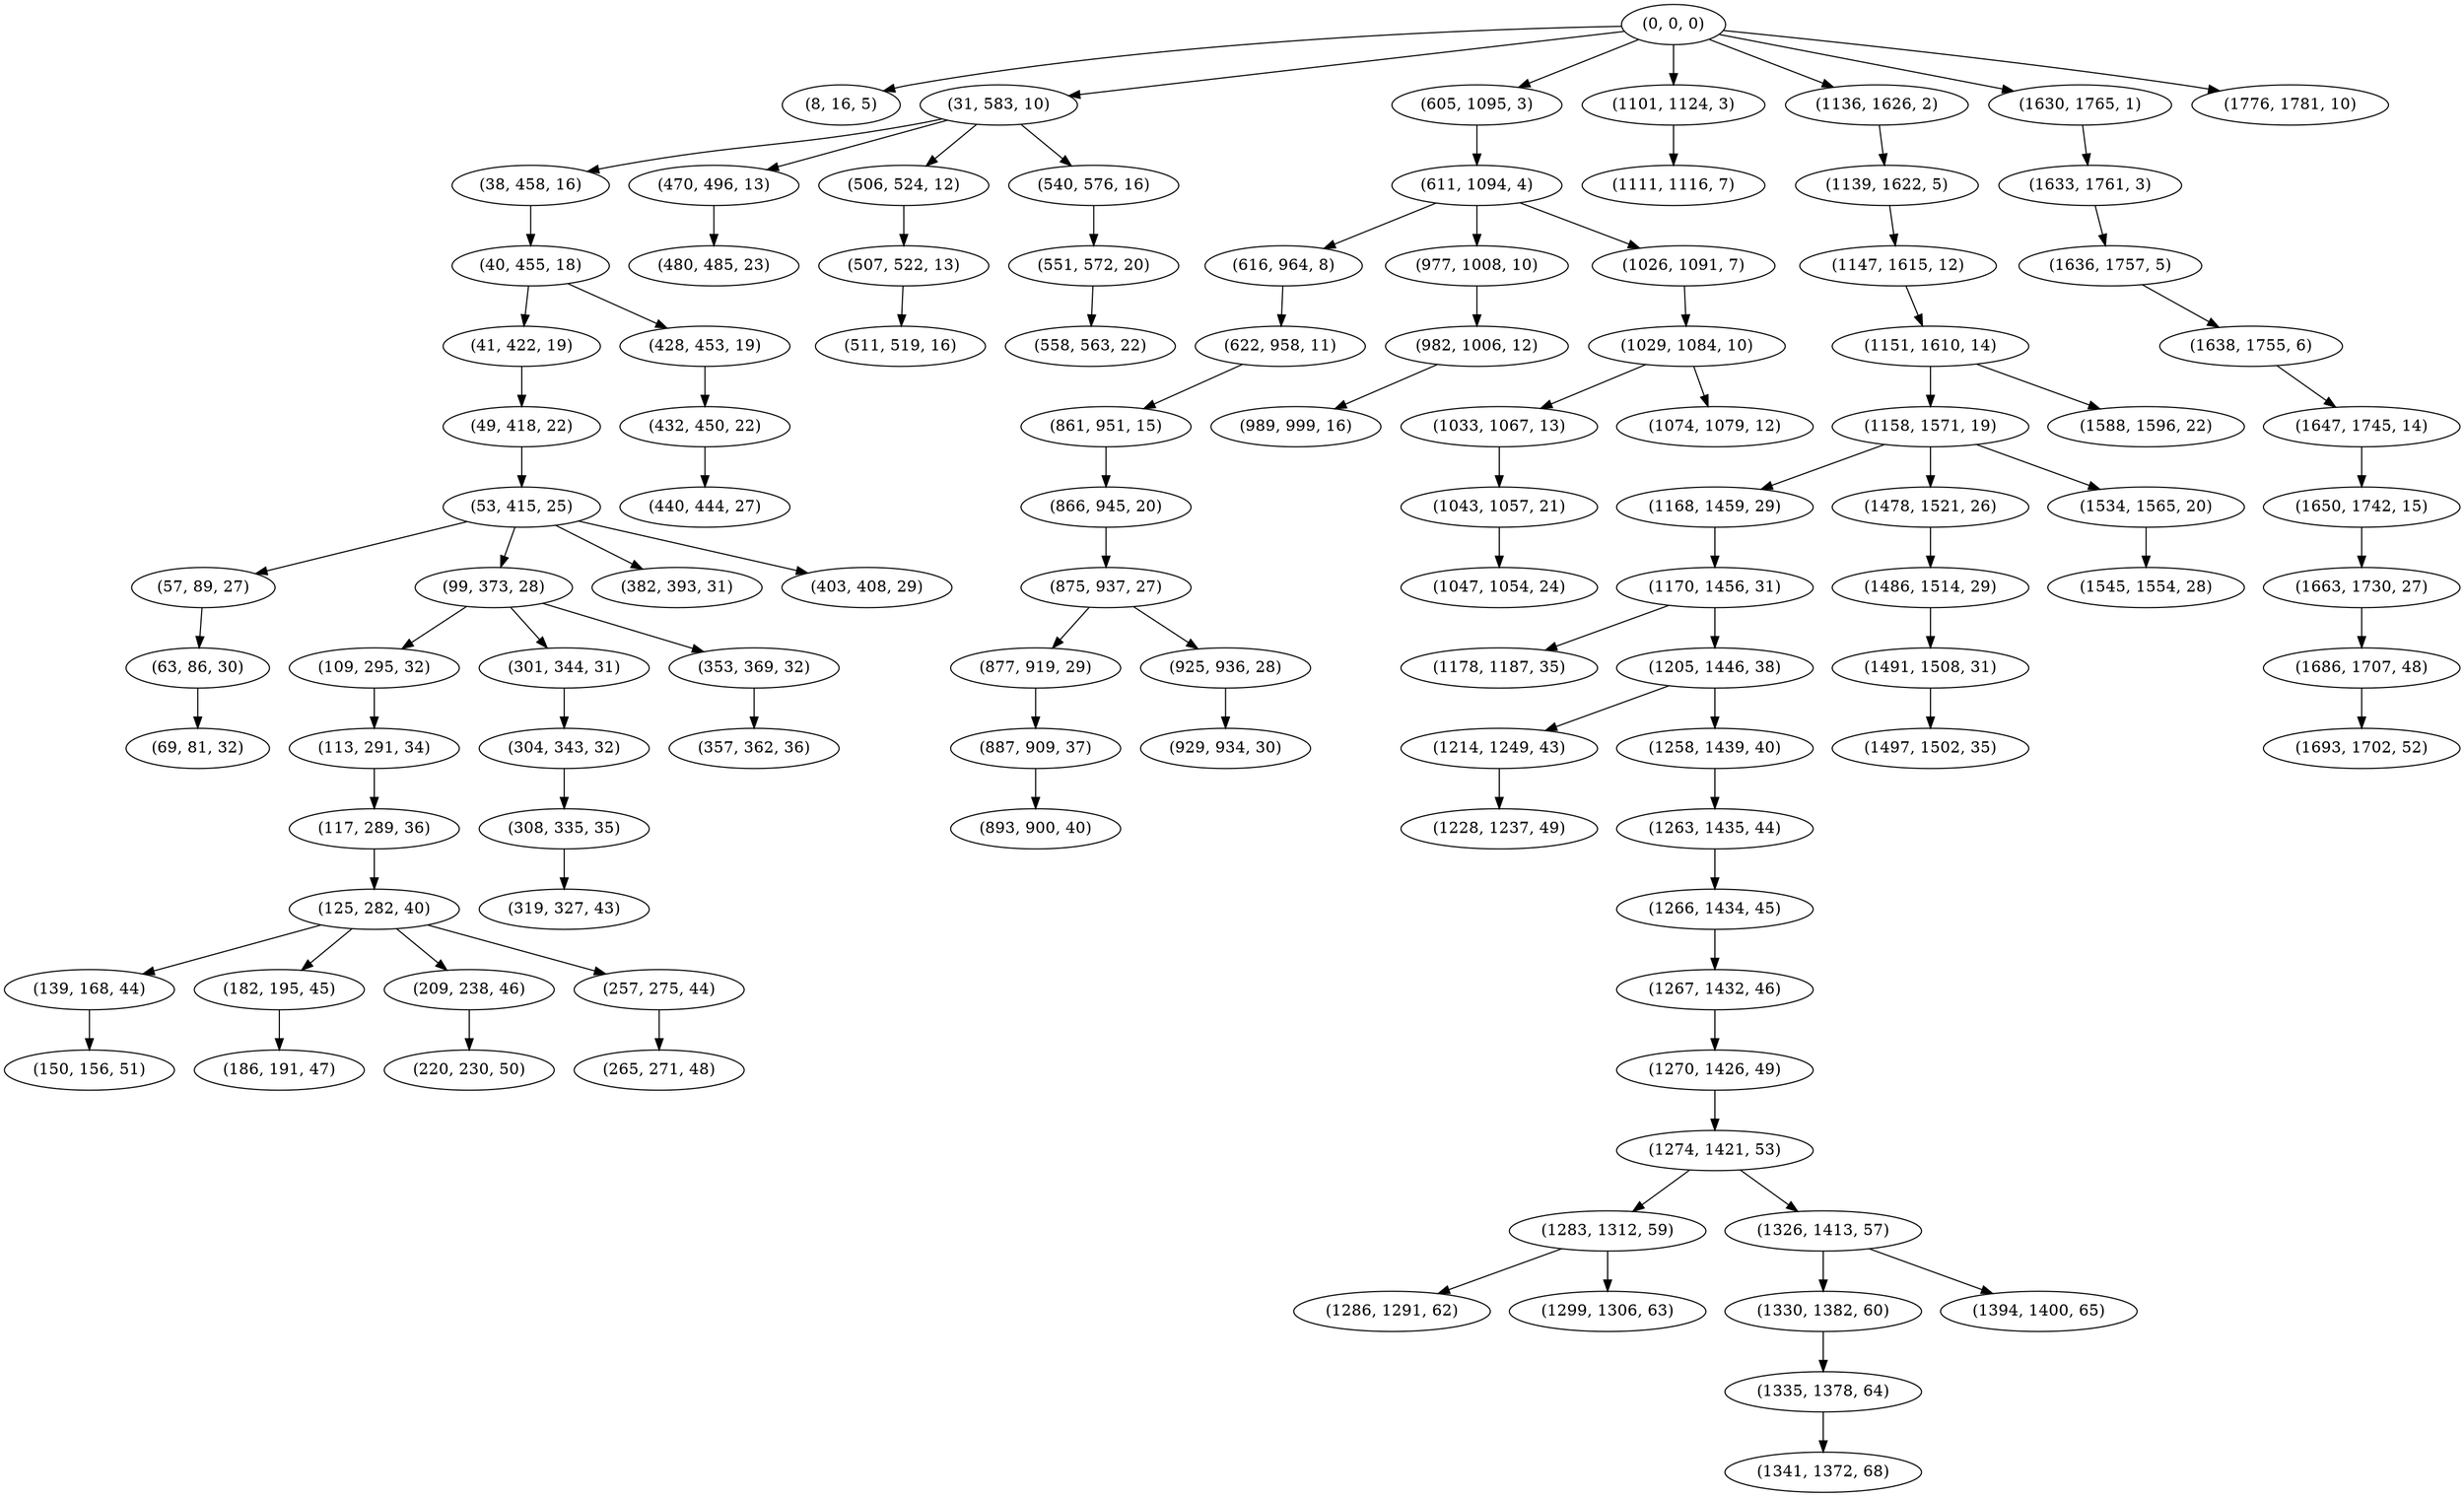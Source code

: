digraph tree {
    "(0, 0, 0)";
    "(8, 16, 5)";
    "(31, 583, 10)";
    "(38, 458, 16)";
    "(40, 455, 18)";
    "(41, 422, 19)";
    "(49, 418, 22)";
    "(53, 415, 25)";
    "(57, 89, 27)";
    "(63, 86, 30)";
    "(69, 81, 32)";
    "(99, 373, 28)";
    "(109, 295, 32)";
    "(113, 291, 34)";
    "(117, 289, 36)";
    "(125, 282, 40)";
    "(139, 168, 44)";
    "(150, 156, 51)";
    "(182, 195, 45)";
    "(186, 191, 47)";
    "(209, 238, 46)";
    "(220, 230, 50)";
    "(257, 275, 44)";
    "(265, 271, 48)";
    "(301, 344, 31)";
    "(304, 343, 32)";
    "(308, 335, 35)";
    "(319, 327, 43)";
    "(353, 369, 32)";
    "(357, 362, 36)";
    "(382, 393, 31)";
    "(403, 408, 29)";
    "(428, 453, 19)";
    "(432, 450, 22)";
    "(440, 444, 27)";
    "(470, 496, 13)";
    "(480, 485, 23)";
    "(506, 524, 12)";
    "(507, 522, 13)";
    "(511, 519, 16)";
    "(540, 576, 16)";
    "(551, 572, 20)";
    "(558, 563, 22)";
    "(605, 1095, 3)";
    "(611, 1094, 4)";
    "(616, 964, 8)";
    "(622, 958, 11)";
    "(861, 951, 15)";
    "(866, 945, 20)";
    "(875, 937, 27)";
    "(877, 919, 29)";
    "(887, 909, 37)";
    "(893, 900, 40)";
    "(925, 936, 28)";
    "(929, 934, 30)";
    "(977, 1008, 10)";
    "(982, 1006, 12)";
    "(989, 999, 16)";
    "(1026, 1091, 7)";
    "(1029, 1084, 10)";
    "(1033, 1067, 13)";
    "(1043, 1057, 21)";
    "(1047, 1054, 24)";
    "(1074, 1079, 12)";
    "(1101, 1124, 3)";
    "(1111, 1116, 7)";
    "(1136, 1626, 2)";
    "(1139, 1622, 5)";
    "(1147, 1615, 12)";
    "(1151, 1610, 14)";
    "(1158, 1571, 19)";
    "(1168, 1459, 29)";
    "(1170, 1456, 31)";
    "(1178, 1187, 35)";
    "(1205, 1446, 38)";
    "(1214, 1249, 43)";
    "(1228, 1237, 49)";
    "(1258, 1439, 40)";
    "(1263, 1435, 44)";
    "(1266, 1434, 45)";
    "(1267, 1432, 46)";
    "(1270, 1426, 49)";
    "(1274, 1421, 53)";
    "(1283, 1312, 59)";
    "(1286, 1291, 62)";
    "(1299, 1306, 63)";
    "(1326, 1413, 57)";
    "(1330, 1382, 60)";
    "(1335, 1378, 64)";
    "(1341, 1372, 68)";
    "(1394, 1400, 65)";
    "(1478, 1521, 26)";
    "(1486, 1514, 29)";
    "(1491, 1508, 31)";
    "(1497, 1502, 35)";
    "(1534, 1565, 20)";
    "(1545, 1554, 28)";
    "(1588, 1596, 22)";
    "(1630, 1765, 1)";
    "(1633, 1761, 3)";
    "(1636, 1757, 5)";
    "(1638, 1755, 6)";
    "(1647, 1745, 14)";
    "(1650, 1742, 15)";
    "(1663, 1730, 27)";
    "(1686, 1707, 48)";
    "(1693, 1702, 52)";
    "(1776, 1781, 10)";
    "(0, 0, 0)" -> "(8, 16, 5)";
    "(0, 0, 0)" -> "(31, 583, 10)";
    "(0, 0, 0)" -> "(605, 1095, 3)";
    "(0, 0, 0)" -> "(1101, 1124, 3)";
    "(0, 0, 0)" -> "(1136, 1626, 2)";
    "(0, 0, 0)" -> "(1630, 1765, 1)";
    "(0, 0, 0)" -> "(1776, 1781, 10)";
    "(31, 583, 10)" -> "(38, 458, 16)";
    "(31, 583, 10)" -> "(470, 496, 13)";
    "(31, 583, 10)" -> "(506, 524, 12)";
    "(31, 583, 10)" -> "(540, 576, 16)";
    "(38, 458, 16)" -> "(40, 455, 18)";
    "(40, 455, 18)" -> "(41, 422, 19)";
    "(40, 455, 18)" -> "(428, 453, 19)";
    "(41, 422, 19)" -> "(49, 418, 22)";
    "(49, 418, 22)" -> "(53, 415, 25)";
    "(53, 415, 25)" -> "(57, 89, 27)";
    "(53, 415, 25)" -> "(99, 373, 28)";
    "(53, 415, 25)" -> "(382, 393, 31)";
    "(53, 415, 25)" -> "(403, 408, 29)";
    "(57, 89, 27)" -> "(63, 86, 30)";
    "(63, 86, 30)" -> "(69, 81, 32)";
    "(99, 373, 28)" -> "(109, 295, 32)";
    "(99, 373, 28)" -> "(301, 344, 31)";
    "(99, 373, 28)" -> "(353, 369, 32)";
    "(109, 295, 32)" -> "(113, 291, 34)";
    "(113, 291, 34)" -> "(117, 289, 36)";
    "(117, 289, 36)" -> "(125, 282, 40)";
    "(125, 282, 40)" -> "(139, 168, 44)";
    "(125, 282, 40)" -> "(182, 195, 45)";
    "(125, 282, 40)" -> "(209, 238, 46)";
    "(125, 282, 40)" -> "(257, 275, 44)";
    "(139, 168, 44)" -> "(150, 156, 51)";
    "(182, 195, 45)" -> "(186, 191, 47)";
    "(209, 238, 46)" -> "(220, 230, 50)";
    "(257, 275, 44)" -> "(265, 271, 48)";
    "(301, 344, 31)" -> "(304, 343, 32)";
    "(304, 343, 32)" -> "(308, 335, 35)";
    "(308, 335, 35)" -> "(319, 327, 43)";
    "(353, 369, 32)" -> "(357, 362, 36)";
    "(428, 453, 19)" -> "(432, 450, 22)";
    "(432, 450, 22)" -> "(440, 444, 27)";
    "(470, 496, 13)" -> "(480, 485, 23)";
    "(506, 524, 12)" -> "(507, 522, 13)";
    "(507, 522, 13)" -> "(511, 519, 16)";
    "(540, 576, 16)" -> "(551, 572, 20)";
    "(551, 572, 20)" -> "(558, 563, 22)";
    "(605, 1095, 3)" -> "(611, 1094, 4)";
    "(611, 1094, 4)" -> "(616, 964, 8)";
    "(611, 1094, 4)" -> "(977, 1008, 10)";
    "(611, 1094, 4)" -> "(1026, 1091, 7)";
    "(616, 964, 8)" -> "(622, 958, 11)";
    "(622, 958, 11)" -> "(861, 951, 15)";
    "(861, 951, 15)" -> "(866, 945, 20)";
    "(866, 945, 20)" -> "(875, 937, 27)";
    "(875, 937, 27)" -> "(877, 919, 29)";
    "(875, 937, 27)" -> "(925, 936, 28)";
    "(877, 919, 29)" -> "(887, 909, 37)";
    "(887, 909, 37)" -> "(893, 900, 40)";
    "(925, 936, 28)" -> "(929, 934, 30)";
    "(977, 1008, 10)" -> "(982, 1006, 12)";
    "(982, 1006, 12)" -> "(989, 999, 16)";
    "(1026, 1091, 7)" -> "(1029, 1084, 10)";
    "(1029, 1084, 10)" -> "(1033, 1067, 13)";
    "(1029, 1084, 10)" -> "(1074, 1079, 12)";
    "(1033, 1067, 13)" -> "(1043, 1057, 21)";
    "(1043, 1057, 21)" -> "(1047, 1054, 24)";
    "(1101, 1124, 3)" -> "(1111, 1116, 7)";
    "(1136, 1626, 2)" -> "(1139, 1622, 5)";
    "(1139, 1622, 5)" -> "(1147, 1615, 12)";
    "(1147, 1615, 12)" -> "(1151, 1610, 14)";
    "(1151, 1610, 14)" -> "(1158, 1571, 19)";
    "(1151, 1610, 14)" -> "(1588, 1596, 22)";
    "(1158, 1571, 19)" -> "(1168, 1459, 29)";
    "(1158, 1571, 19)" -> "(1478, 1521, 26)";
    "(1158, 1571, 19)" -> "(1534, 1565, 20)";
    "(1168, 1459, 29)" -> "(1170, 1456, 31)";
    "(1170, 1456, 31)" -> "(1178, 1187, 35)";
    "(1170, 1456, 31)" -> "(1205, 1446, 38)";
    "(1205, 1446, 38)" -> "(1214, 1249, 43)";
    "(1205, 1446, 38)" -> "(1258, 1439, 40)";
    "(1214, 1249, 43)" -> "(1228, 1237, 49)";
    "(1258, 1439, 40)" -> "(1263, 1435, 44)";
    "(1263, 1435, 44)" -> "(1266, 1434, 45)";
    "(1266, 1434, 45)" -> "(1267, 1432, 46)";
    "(1267, 1432, 46)" -> "(1270, 1426, 49)";
    "(1270, 1426, 49)" -> "(1274, 1421, 53)";
    "(1274, 1421, 53)" -> "(1283, 1312, 59)";
    "(1274, 1421, 53)" -> "(1326, 1413, 57)";
    "(1283, 1312, 59)" -> "(1286, 1291, 62)";
    "(1283, 1312, 59)" -> "(1299, 1306, 63)";
    "(1326, 1413, 57)" -> "(1330, 1382, 60)";
    "(1326, 1413, 57)" -> "(1394, 1400, 65)";
    "(1330, 1382, 60)" -> "(1335, 1378, 64)";
    "(1335, 1378, 64)" -> "(1341, 1372, 68)";
    "(1478, 1521, 26)" -> "(1486, 1514, 29)";
    "(1486, 1514, 29)" -> "(1491, 1508, 31)";
    "(1491, 1508, 31)" -> "(1497, 1502, 35)";
    "(1534, 1565, 20)" -> "(1545, 1554, 28)";
    "(1630, 1765, 1)" -> "(1633, 1761, 3)";
    "(1633, 1761, 3)" -> "(1636, 1757, 5)";
    "(1636, 1757, 5)" -> "(1638, 1755, 6)";
    "(1638, 1755, 6)" -> "(1647, 1745, 14)";
    "(1647, 1745, 14)" -> "(1650, 1742, 15)";
    "(1650, 1742, 15)" -> "(1663, 1730, 27)";
    "(1663, 1730, 27)" -> "(1686, 1707, 48)";
    "(1686, 1707, 48)" -> "(1693, 1702, 52)";
}
